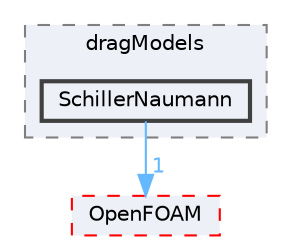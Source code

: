 digraph "src/phaseSystemModels/reactingEuler/multiphaseSystem/interfacialModels/dragModels/SchillerNaumann"
{
 // LATEX_PDF_SIZE
  bgcolor="transparent";
  edge [fontname=Helvetica,fontsize=10,labelfontname=Helvetica,labelfontsize=10];
  node [fontname=Helvetica,fontsize=10,shape=box,height=0.2,width=0.4];
  compound=true
  subgraph clusterdir_61ff409d95ddc812ba8a361e696dd23b {
    graph [ bgcolor="#edf0f7", pencolor="grey50", label="dragModels", fontname=Helvetica,fontsize=10 style="filled,dashed", URL="dir_61ff409d95ddc812ba8a361e696dd23b.html",tooltip=""]
  dir_82ef4cd9ce2ee09c3578ec66cdd4099f [label="SchillerNaumann", fillcolor="#edf0f7", color="grey25", style="filled,bold", URL="dir_82ef4cd9ce2ee09c3578ec66cdd4099f.html",tooltip=""];
  }
  dir_c5473ff19b20e6ec4dfe5c310b3778a8 [label="OpenFOAM", fillcolor="#edf0f7", color="red", style="filled,dashed", URL="dir_c5473ff19b20e6ec4dfe5c310b3778a8.html",tooltip=""];
  dir_82ef4cd9ce2ee09c3578ec66cdd4099f->dir_c5473ff19b20e6ec4dfe5c310b3778a8 [headlabel="1", labeldistance=1.5 headhref="dir_003437_002695.html" href="dir_003437_002695.html" color="steelblue1" fontcolor="steelblue1"];
}
